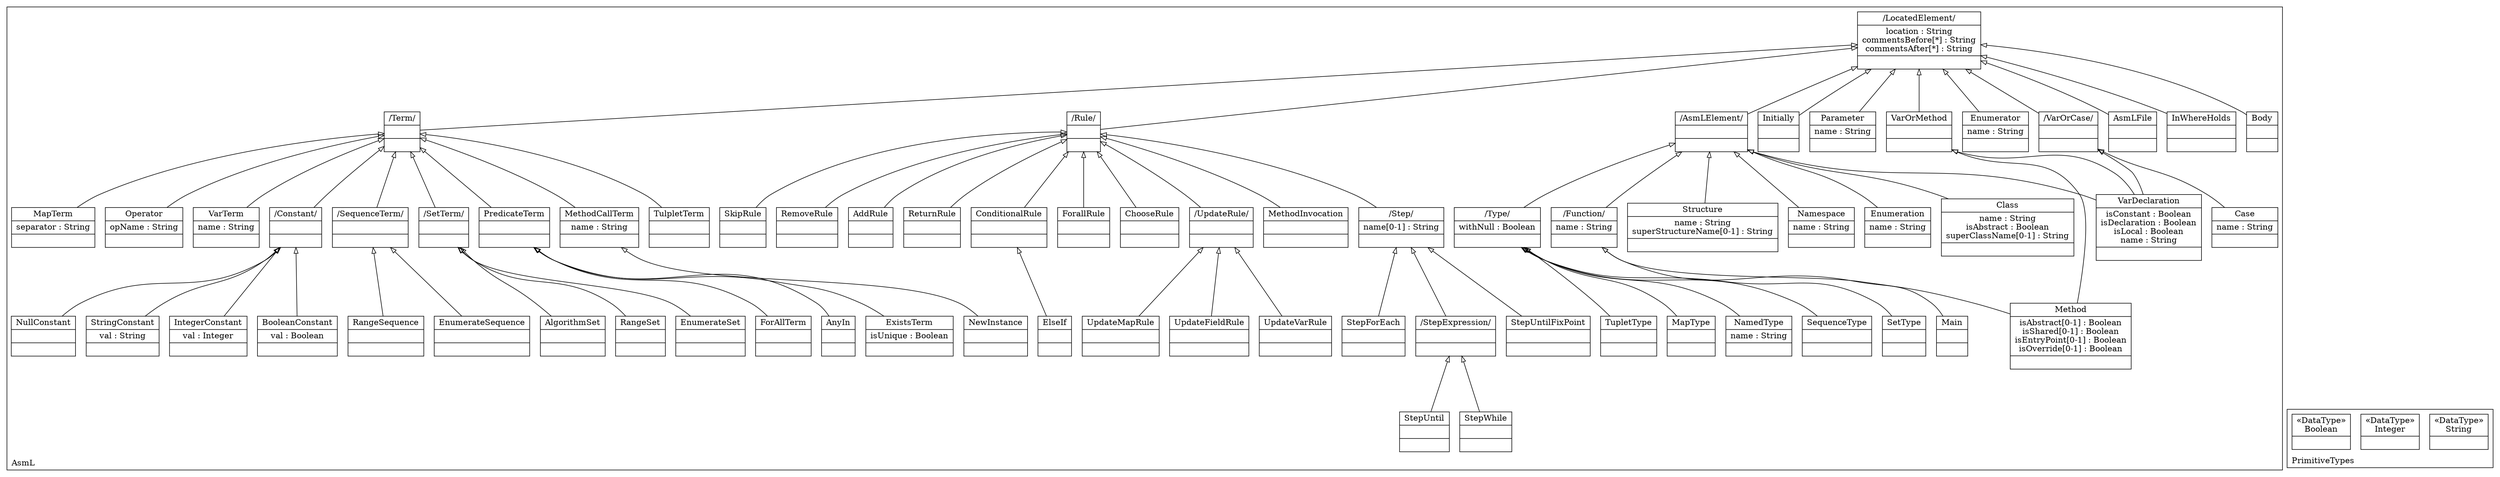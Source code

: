 digraph "KM3 Model in DOT" {
graph[rankdir=BT,labeljust=l,labelloc=t,nodeSep=0.75,compound=true];
 subgraph "cluster_AsmL"{
labelloc=t
color=black
label=AsmL
 node[shape=record];
LocatedElement[label="{/LocatedElement/|location : String\ncommentsBefore[*] : String\ncommentsAfter[*] : String| }"]
;
 node[shape=record];
Body[label="{Body| | }"]
 Body->LocatedElement[arrowhead=onormal,group=LocatedElement,minlen=2,constraint=true,]
;
 node[shape=record];
InWhereHolds[label="{InWhereHolds| | }"]
 InWhereHolds->LocatedElement[arrowhead=onormal,group=LocatedElement,minlen=2,constraint=true,]
;
 node[shape=record];
AsmLFile[label="{AsmLFile| | }"]
 AsmLFile->LocatedElement[arrowhead=onormal,group=LocatedElement,minlen=2,constraint=true,]
;
 node[shape=record];
AsmLElement[label="{/AsmLElement/| | }"]
 AsmLElement->LocatedElement[arrowhead=onormal,group=LocatedElement,minlen=2,constraint=true,]
;
 node[shape=record];
VarDeclaration[label="{VarDeclaration|isConstant : Boolean\nisDeclaration : Boolean\nisLocal : Boolean\nname : String| }"]
 VarDeclaration->AsmLElement[arrowhead=onormal,group=AsmLElement,minlen=2,constraint=true,]
 VarDeclaration->VarOrCase[arrowhead=onormal,group=VarOrCase,minlen=2,constraint=true,]
 VarDeclaration->VarOrMethod[arrowhead=onormal,group=VarOrMethod,minlen=2,constraint=true,]
;
 node[shape=record];
Namespace[label="{Namespace|name : String| }"]
 Namespace->AsmLElement[arrowhead=onormal,group=AsmLElement,minlen=2,constraint=true,]
;
 node[shape=record];
Structure[label="{Structure|name : String\nsuperStructureName[0-1] : String| }"]
 Structure->AsmLElement[arrowhead=onormal,group=AsmLElement,minlen=2,constraint=true,]
;
 node[shape=record];
VarOrCase[label="{/VarOrCase/| | }"]
 VarOrCase->LocatedElement[arrowhead=onormal,group=LocatedElement,minlen=2,constraint=true,]
;
 node[shape=record];
Case[label="{Case|name : String| }"]
 Case->VarOrCase[arrowhead=onormal,group=VarOrCase,minlen=2,constraint=true,]
;
 node[shape=record];
Class[label="{Class|name : String\nisAbstract : Boolean\nsuperClassName[0-1] : String| }"]
 Class->AsmLElement[arrowhead=onormal,group=AsmLElement,minlen=2,constraint=true,]
;
 node[shape=record];
VarOrMethod[label="{VarOrMethod| | }"]
 VarOrMethod->LocatedElement[arrowhead=onormal,group=LocatedElement,minlen=2,constraint=true,]
;
 node[shape=record];
Enumeration[label="{Enumeration|name : String| }"]
 Enumeration->AsmLElement[arrowhead=onormal,group=AsmLElement,minlen=2,constraint=true,]
;
 node[shape=record];
Enumerator[label="{Enumerator|name : String| }"]
 Enumerator->LocatedElement[arrowhead=onormal,group=LocatedElement,minlen=2,constraint=true,]
;
 node[shape=record];
Function[label="{/Function/|name : String| }"]
 Function->AsmLElement[arrowhead=onormal,group=AsmLElement,minlen=2,constraint=true,]
;
 node[shape=record];
Method[label="{Method|isAbstract[0-1] : Boolean\nisShared[0-1] : Boolean\nisEntryPoint[0-1] : Boolean\nisOverride[0-1] : Boolean| }"]
 Method->Function[arrowhead=onormal,group=Function,minlen=2,constraint=true,]
 Method->VarOrMethod[arrowhead=onormal,group=VarOrMethod,minlen=2,constraint=true,]
;
 node[shape=record];
Parameter[label="{Parameter|name : String| }"]
 Parameter->LocatedElement[arrowhead=onormal,group=LocatedElement,minlen=2,constraint=true,]
;
 node[shape=record];
Main[label="{Main| | }"]
 Main->Function[arrowhead=onormal,group=Function,minlen=2,constraint=true,]
;
 node[shape=record];
Initially[label="{Initially| | }"]
 Initially->LocatedElement[arrowhead=onormal,group=LocatedElement,minlen=2,constraint=true,]
;
 node[shape=record];
Rule[label="{/Rule/| | }"]
 Rule->LocatedElement[arrowhead=onormal,group=LocatedElement,minlen=2,constraint=true,]
;
 node[shape=record];
SkipRule[label="{SkipRule| | }"]
 SkipRule->Rule[arrowhead=onormal,group=Rule,minlen=2,constraint=true,]
;
 node[shape=record];
Step[label="{/Step/|name[0-1] : String| }"]
 Step->Rule[arrowhead=onormal,group=Rule,minlen=2,constraint=true,]
;
 node[shape=record];
StepUntilFixPoint[label="{StepUntilFixPoint| | }"]
 StepUntilFixPoint->Step[arrowhead=onormal,group=Step,minlen=2,constraint=true,]
;
 node[shape=record];
StepExpression[label="{/StepExpression/| | }"]
 StepExpression->Step[arrowhead=onormal,group=Step,minlen=2,constraint=true,]
;
 node[shape=record];
StepWhile[label="{StepWhile| | }"]
 StepWhile->StepExpression[arrowhead=onormal,group=StepExpression,minlen=2,constraint=true,]
;
 node[shape=record];
StepUntil[label="{StepUntil| | }"]
 StepUntil->StepExpression[arrowhead=onormal,group=StepExpression,minlen=2,constraint=true,]
;
 node[shape=record];
StepForEach[label="{StepForEach| | }"]
 StepForEach->Step[arrowhead=onormal,group=Step,minlen=2,constraint=true,]
;
 node[shape=record];
MethodInvocation[label="{MethodInvocation| | }"]
 MethodInvocation->Rule[arrowhead=onormal,group=Rule,minlen=2,constraint=true,]
;
 node[shape=record];
UpdateRule[label="{/UpdateRule/| | }"]
 UpdateRule->Rule[arrowhead=onormal,group=Rule,minlen=2,constraint=true,]
;
 node[shape=record];
UpdateVarRule[label="{UpdateVarRule| | }"]
 UpdateVarRule->UpdateRule[arrowhead=onormal,group=UpdateRule,minlen=2,constraint=true,]
;
 node[shape=record];
UpdateFieldRule[label="{UpdateFieldRule| | }"]
 UpdateFieldRule->UpdateRule[arrowhead=onormal,group=UpdateRule,minlen=2,constraint=true,]
;
 node[shape=record];
UpdateMapRule[label="{UpdateMapRule| | }"]
 UpdateMapRule->UpdateRule[arrowhead=onormal,group=UpdateRule,minlen=2,constraint=true,]
;
 node[shape=record];
ChooseRule[label="{ChooseRule| | }"]
 ChooseRule->Rule[arrowhead=onormal,group=Rule,minlen=2,constraint=true,]
;
 node[shape=record];
ForallRule[label="{ForallRule| | }"]
 ForallRule->Rule[arrowhead=onormal,group=Rule,minlen=2,constraint=true,]
;
 node[shape=record];
ConditionalRule[label="{ConditionalRule| | }"]
 ConditionalRule->Rule[arrowhead=onormal,group=Rule,minlen=2,constraint=true,]
;
 node[shape=record];
ElseIf[label="{ElseIf| | }"]
 ElseIf->ConditionalRule[arrowhead=onormal,group=ConditionalRule,minlen=2,constraint=true,]
;
 node[shape=record];
ReturnRule[label="{ReturnRule| | }"]
 ReturnRule->Rule[arrowhead=onormal,group=Rule,minlen=2,constraint=true,]
;
 node[shape=record];
AddRule[label="{AddRule| | }"]
 AddRule->Rule[arrowhead=onormal,group=Rule,minlen=2,constraint=true,]
;
 node[shape=record];
RemoveRule[label="{RemoveRule| | }"]
 RemoveRule->Rule[arrowhead=onormal,group=Rule,minlen=2,constraint=true,]
;
 node[shape=record];
Type[label="{/Type/|withNull : Boolean| }"]
 Type->AsmLElement[arrowhead=onormal,group=AsmLElement,minlen=2,constraint=true,]
;
 node[shape=record];
NamedType[label="{NamedType|name : String| }"]
 NamedType->Type[arrowhead=onormal,group=Type,minlen=2,constraint=true,]
;
 node[shape=record];
MapType[label="{MapType| | }"]
 MapType->Type[arrowhead=onormal,group=Type,minlen=2,constraint=true,]
;
 node[shape=record];
TupletType[label="{TupletType| | }"]
 TupletType->Type[arrowhead=onormal,group=Type,minlen=2,constraint=true,]
;
 node[shape=record];
SetType[label="{SetType| | }"]
 SetType->Type[arrowhead=onormal,group=Type,minlen=2,constraint=true,]
;
 node[shape=record];
SequenceType[label="{SequenceType| | }"]
 SequenceType->Type[arrowhead=onormal,group=Type,minlen=2,constraint=true,]
;
 node[shape=record];
Term[label="{/Term/| | }"]
 Term->LocatedElement[arrowhead=onormal,group=LocatedElement,minlen=2,constraint=true,]
;
 node[shape=record];
VarTerm[label="{VarTerm|name : String| }"]
 VarTerm->Term[arrowhead=onormal,group=Term,minlen=2,constraint=true,]
;
 node[shape=record];
Operator[label="{Operator|opName : String| }"]
 Operator->Term[arrowhead=onormal,group=Term,minlen=2,constraint=true,]
;
 node[shape=record];
MapTerm[label="{MapTerm|separator : String| }"]
 MapTerm->Term[arrowhead=onormal,group=Term,minlen=2,constraint=true,]
;
 node[shape=record];
TulpletTerm[label="{TulpletTerm| | }"]
 TulpletTerm->Term[arrowhead=onormal,group=Term,minlen=2,constraint=true,]
;
 node[shape=record];
MethodCallTerm[label="{MethodCallTerm|name : String| }"]
 MethodCallTerm->Term[arrowhead=onormal,group=Term,minlen=2,constraint=true,]
;
 node[shape=record];
NewInstance[label="{NewInstance| | }"]
 NewInstance->MethodCallTerm[arrowhead=onormal,group=MethodCallTerm,minlen=2,constraint=true,]
;
 node[shape=record];
PredicateTerm[label="{PredicateTerm| | }"]
 PredicateTerm->Term[arrowhead=onormal,group=Term,minlen=2,constraint=true,]
;
 node[shape=record];
ForAllTerm[label="{ForAllTerm| | }"]
 ForAllTerm->PredicateTerm[arrowhead=onormal,group=PredicateTerm,minlen=2,constraint=true,]
;
 node[shape=record];
ExistsTerm[label="{ExistsTerm|isUnique : Boolean| }"]
 ExistsTerm->PredicateTerm[arrowhead=onormal,group=PredicateTerm,minlen=2,constraint=true,]
;
 node[shape=record];
AnyIn[label="{AnyIn| | }"]
 AnyIn->PredicateTerm[arrowhead=onormal,group=PredicateTerm,minlen=2,constraint=true,]
;
 node[shape=record];
SetTerm[label="{/SetTerm/| | }"]
 SetTerm->Term[arrowhead=onormal,group=Term,minlen=2,constraint=true,]
;
 node[shape=record];
EnumerateSet[label="{EnumerateSet| | }"]
 EnumerateSet->SetTerm[arrowhead=onormal,group=SetTerm,minlen=2,constraint=true,]
;
 node[shape=record];
RangeSet[label="{RangeSet| | }"]
 RangeSet->SetTerm[arrowhead=onormal,group=SetTerm,minlen=2,constraint=true,]
;
 node[shape=record];
AlgorithmSet[label="{AlgorithmSet| | }"]
 AlgorithmSet->SetTerm[arrowhead=onormal,group=SetTerm,minlen=2,constraint=true,]
;
 node[shape=record];
SequenceTerm[label="{/SequenceTerm/| | }"]
 SequenceTerm->Term[arrowhead=onormal,group=Term,minlen=2,constraint=true,]
;
 node[shape=record];
EnumerateSequence[label="{EnumerateSequence| | }"]
 EnumerateSequence->SequenceTerm[arrowhead=onormal,group=SequenceTerm,minlen=2,constraint=true,]
;
 node[shape=record];
RangeSequence[label="{RangeSequence| | }"]
 RangeSequence->SequenceTerm[arrowhead=onormal,group=SequenceTerm,minlen=2,constraint=true,]
;
 node[shape=record];
Constant[label="{/Constant/| | }"]
 Constant->Term[arrowhead=onormal,group=Term,minlen=2,constraint=true,]
;
 node[shape=record];
BooleanConstant[label="{BooleanConstant|val : Boolean| }"]
 BooleanConstant->Constant[arrowhead=onormal,group=Constant,minlen=2,constraint=true,]
;
 node[shape=record];
IntegerConstant[label="{IntegerConstant|val : Integer| }"]
 IntegerConstant->Constant[arrowhead=onormal,group=Constant,minlen=2,constraint=true,]
;
 node[shape=record];
StringConstant[label="{StringConstant|val : String| }"]
 StringConstant->Constant[arrowhead=onormal,group=Constant,minlen=2,constraint=true,]
;
 node[shape=record];
NullConstant[label="{NullConstant| | }"]
 NullConstant->Constant[arrowhead=onormal,group=Constant,minlen=2,constraint=true,]
;

} subgraph "cluster_PrimitiveTypes"{
labelloc=t
color=black
label=PrimitiveTypes
 node[shape=record];
String[label="{&#171;DataType&#187;\nString|}"]
;
 node[shape=record];
Integer[label="{&#171;DataType&#187;\nInteger|}"]
;
 node[shape=record];
Boolean[label="{&#171;DataType&#187;\nBoolean|}"]
;

}
}